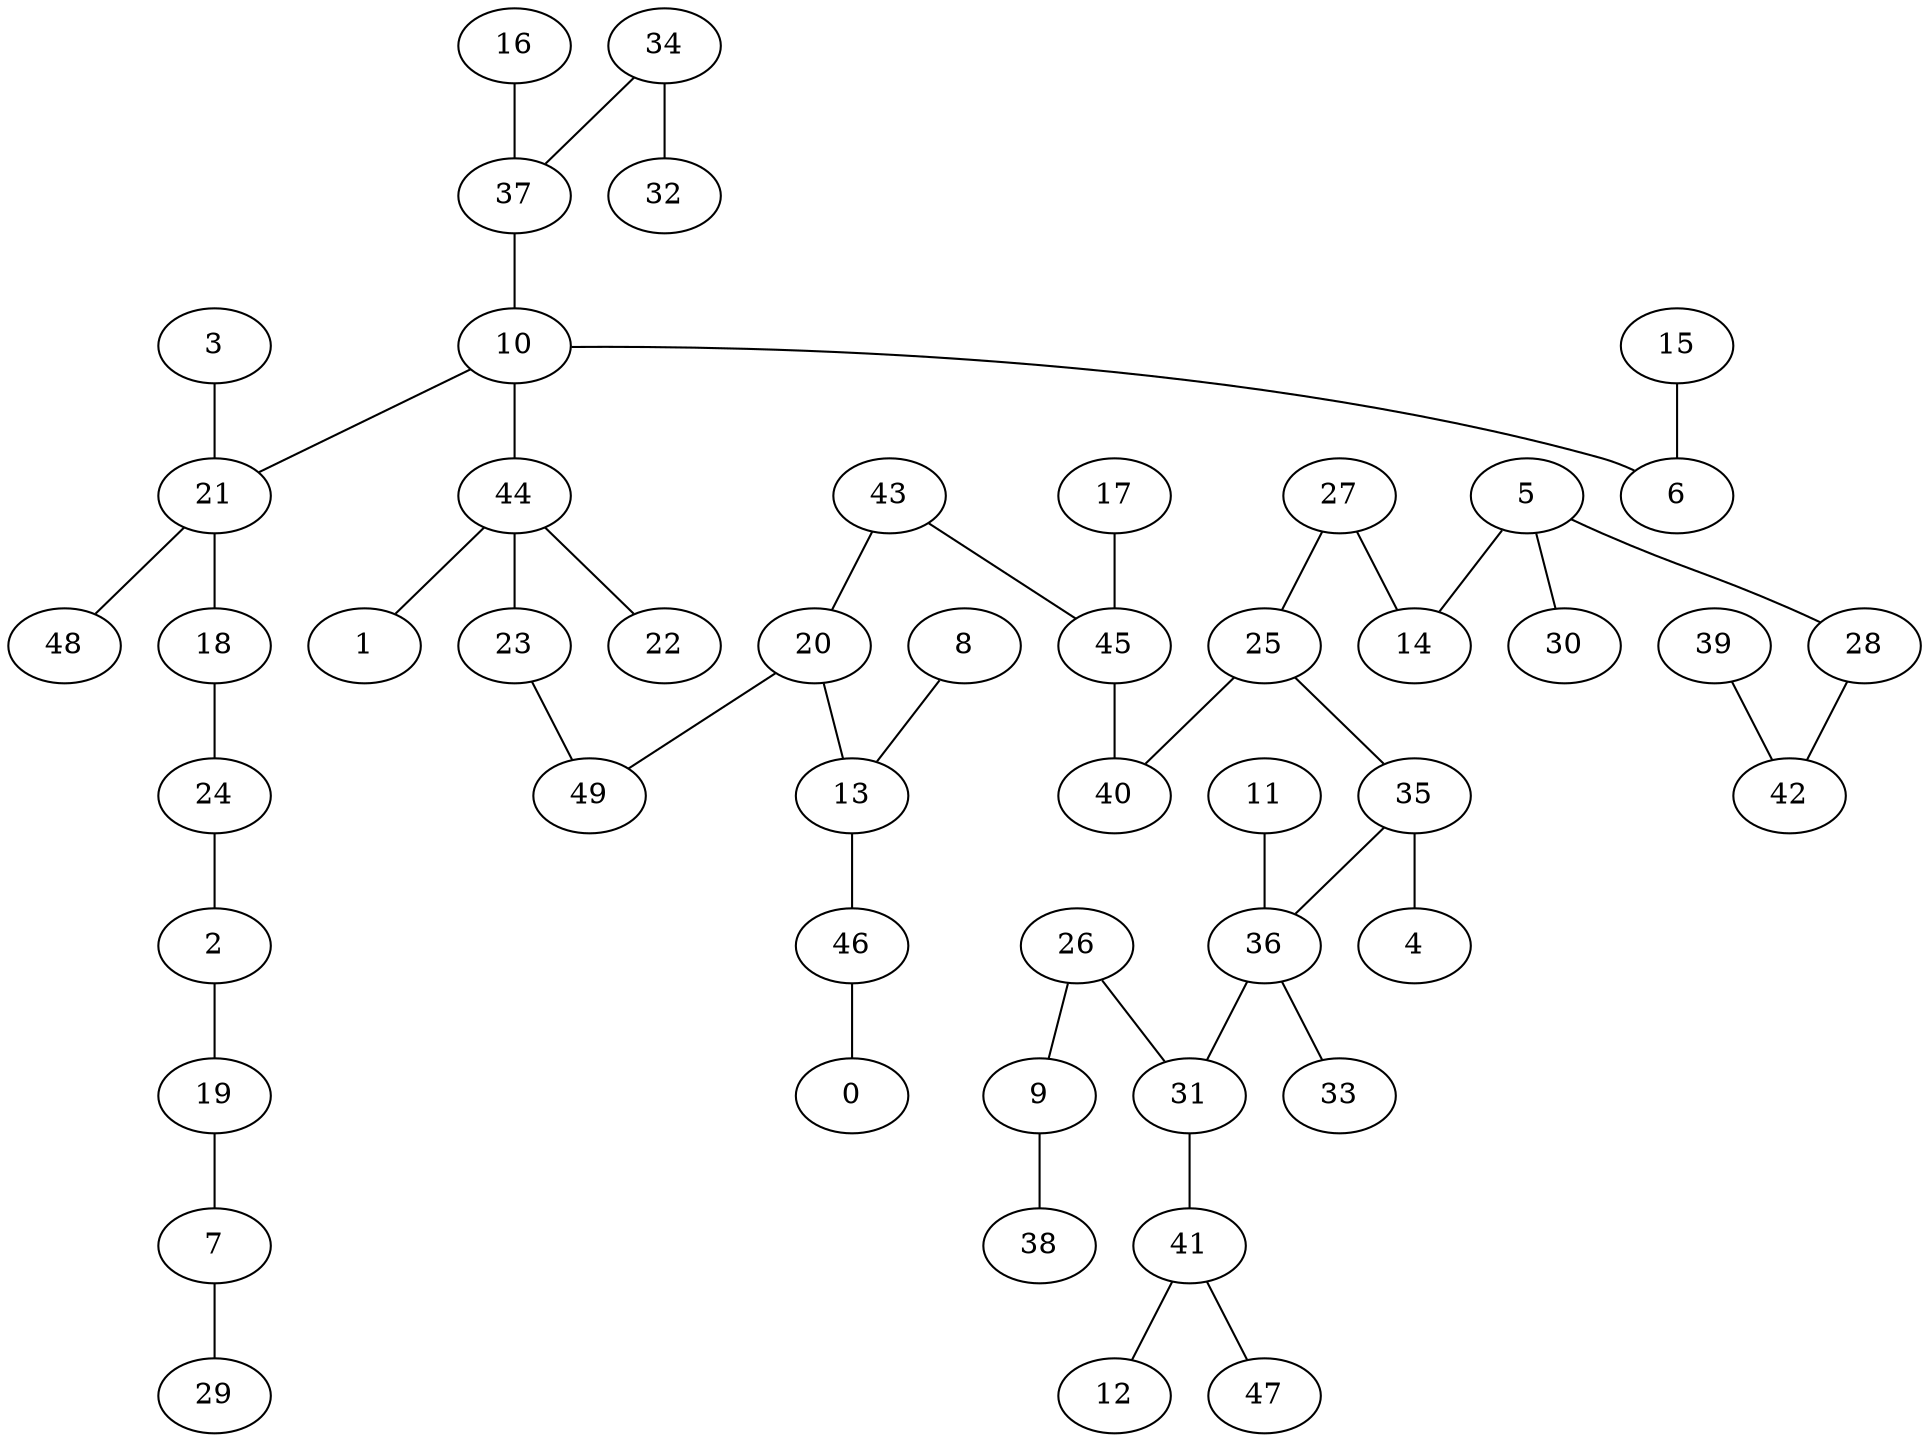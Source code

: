 graph grafoGilbert_50_30_KruskalD  {
24;
2;
43;
45;
46;
0;
5;
14;
28;
7;
29;
10;
44;
11;
36;
25;
35;
4;
31;
22;
19;
15;
6;
27;
37;
16;
18;
41;
34;
32;
47;
1;
3;
21;
17;
40;
8;
13;
20;
23;
49;
26;
9;
33;
30;
42;
39;
12;
38;
48;
24 -- 2;
43 -- 45;
46 -- 0;
5 -- 14;
5 -- 28;
7 -- 29;
10 -- 44;
11 -- 36;
25 -- 35;
35 -- 4;
35 -- 36;
36 -- 31;
44 -- 22;
2 -- 19;
15 -- 6;
27 -- 14;
37 -- 10;
16 -- 37;
18 -- 24;
31 -- 41;
34 -- 32;
41 -- 47;
44 -- 1;
3 -- 21;
10 -- 21;
17 -- 45;
25 -- 40;
8 -- 13;
10 -- 6;
13 -- 46;
20 -- 13;
23 -- 49;
26 -- 9;
26 -- 31;
27 -- 25;
34 -- 37;
43 -- 20;
20 -- 49;
36 -- 33;
44 -- 23;
45 -- 40;
5 -- 30;
19 -- 7;
21 -- 18;
28 -- 42;
39 -- 42;
41 -- 12;
9 -- 38;
21 -- 48;
}